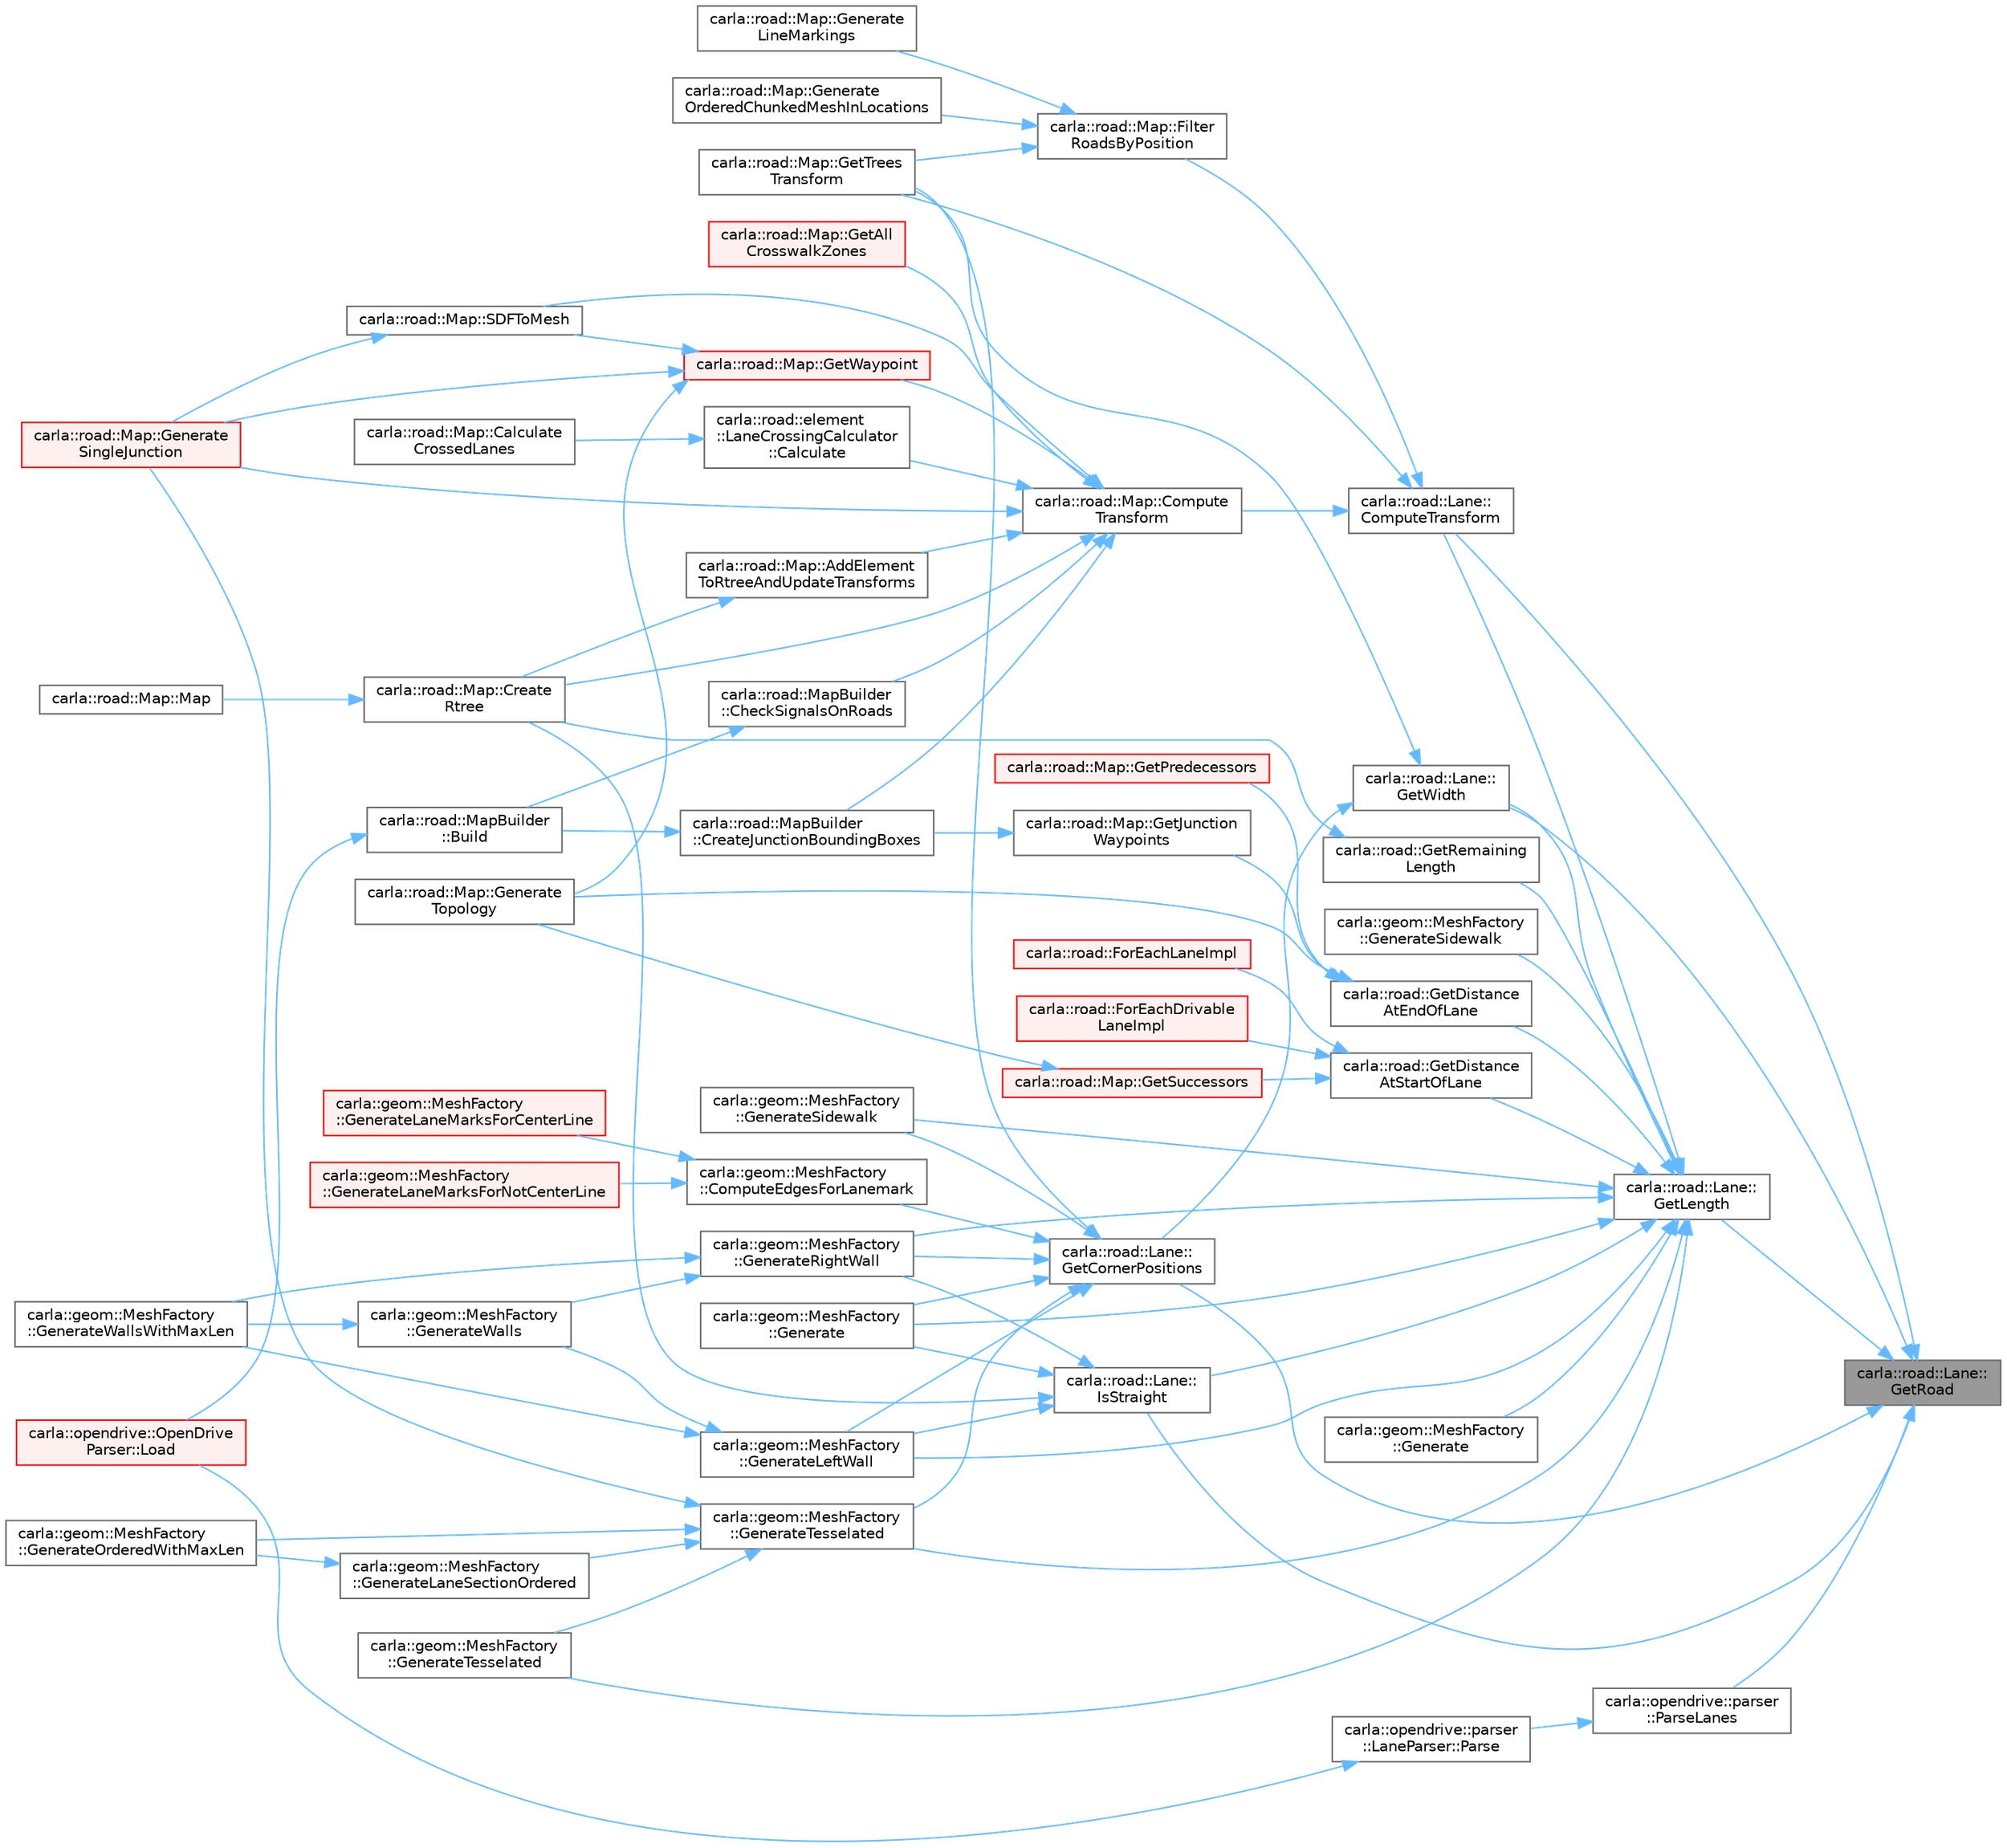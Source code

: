 digraph "carla::road::Lane::GetRoad"
{
 // INTERACTIVE_SVG=YES
 // LATEX_PDF_SIZE
  bgcolor="transparent";
  edge [fontname=Helvetica,fontsize=10,labelfontname=Helvetica,labelfontsize=10];
  node [fontname=Helvetica,fontsize=10,shape=box,height=0.2,width=0.4];
  rankdir="RL";
  Node1 [id="Node000001",label="carla::road::Lane::\lGetRoad",height=0.2,width=0.4,color="gray40", fillcolor="grey60", style="filled", fontcolor="black",tooltip=" "];
  Node1 -> Node2 [id="edge1_Node000001_Node000002",dir="back",color="steelblue1",style="solid",tooltip=" "];
  Node2 [id="Node000002",label="carla::road::Lane::\lComputeTransform",height=0.2,width=0.4,color="grey40", fillcolor="white", style="filled",URL="$df/d85/classcarla_1_1road_1_1Lane.html#a5b6a44fb0e0cd41e21557e93f913f45a",tooltip=" "];
  Node2 -> Node3 [id="edge2_Node000002_Node000003",dir="back",color="steelblue1",style="solid",tooltip=" "];
  Node3 [id="Node000003",label="carla::road::Map::Compute\lTransform",height=0.2,width=0.4,color="grey40", fillcolor="white", style="filled",URL="$d0/d34/classcarla_1_1road_1_1Map.html#ab92716131e75fa9760042389d14f56a2",tooltip=" "];
  Node3 -> Node4 [id="edge3_Node000003_Node000004",dir="back",color="steelblue1",style="solid",tooltip=" "];
  Node4 [id="Node000004",label="carla::road::Map::AddElement\lToRtreeAndUpdateTransforms",height=0.2,width=0.4,color="grey40", fillcolor="white", style="filled",URL="$d0/d34/classcarla_1_1road_1_1Map.html#a36af7faea3211dab99511c59e06c52c2",tooltip=" "];
  Node4 -> Node5 [id="edge4_Node000004_Node000005",dir="back",color="steelblue1",style="solid",tooltip=" "];
  Node5 [id="Node000005",label="carla::road::Map::Create\lRtree",height=0.2,width=0.4,color="grey40", fillcolor="white", style="filled",URL="$d0/d34/classcarla_1_1road_1_1Map.html#ad30ed42bc1a8089df7d63ec8cdfa3e72",tooltip=" "];
  Node5 -> Node6 [id="edge5_Node000005_Node000006",dir="back",color="steelblue1",style="solid",tooltip=" "];
  Node6 [id="Node000006",label="carla::road::Map::Map",height=0.2,width=0.4,color="grey40", fillcolor="white", style="filled",URL="$d0/d34/classcarla_1_1road_1_1Map.html#a8f7405072e937b732ea32c9b73bd116c",tooltip="========================================================================"];
  Node3 -> Node7 [id="edge6_Node000003_Node000007",dir="back",color="steelblue1",style="solid",tooltip=" "];
  Node7 [id="Node000007",label="carla::road::element\l::LaneCrossingCalculator\l::Calculate",height=0.2,width=0.4,color="grey40", fillcolor="white", style="filled",URL="$d2/d60/classcarla_1_1road_1_1element_1_1LaneCrossingCalculator.html#a589511f573df9e9c46c55a7a46c02cd6",tooltip=" "];
  Node7 -> Node8 [id="edge7_Node000007_Node000008",dir="back",color="steelblue1",style="solid",tooltip=" "];
  Node8 [id="Node000008",label="carla::road::Map::Calculate\lCrossedLanes",height=0.2,width=0.4,color="grey40", fillcolor="white", style="filled",URL="$d0/d34/classcarla_1_1road_1_1Map.html#a4d3427dc449d9555dc1a02865d110e76",tooltip=" "];
  Node3 -> Node9 [id="edge8_Node000003_Node000009",dir="back",color="steelblue1",style="solid",tooltip=" "];
  Node9 [id="Node000009",label="carla::road::MapBuilder\l::CheckSignalsOnRoads",height=0.2,width=0.4,color="grey40", fillcolor="white", style="filled",URL="$de/d16/classcarla_1_1road_1_1MapBuilder.html#af3773de062a9e9aec4310f024f19ba28",tooltip="Checks signals overlapping driving lanes and emits a warning"];
  Node9 -> Node10 [id="edge9_Node000009_Node000010",dir="back",color="steelblue1",style="solid",tooltip=" "];
  Node10 [id="Node000010",label="carla::road::MapBuilder\l::Build",height=0.2,width=0.4,color="grey40", fillcolor="white", style="filled",URL="$de/d16/classcarla_1_1road_1_1MapBuilder.html#a7b0bb12125e15fd246924aee12327e7e",tooltip=" "];
  Node10 -> Node11 [id="edge10_Node000010_Node000011",dir="back",color="steelblue1",style="solid",tooltip=" "];
  Node11 [id="Node000011",label="carla::opendrive::OpenDrive\lParser::Load",height=0.2,width=0.4,color="red", fillcolor="#FFF0F0", style="filled",URL="$de/d5a/classcarla_1_1opendrive_1_1OpenDriveParser.html#a599fd6174f30aaee59590c16503afd8a",tooltip=" "];
  Node3 -> Node29 [id="edge11_Node000003_Node000029",dir="back",color="steelblue1",style="solid",tooltip=" "];
  Node29 [id="Node000029",label="carla::road::MapBuilder\l::CreateJunctionBoundingBoxes",height=0.2,width=0.4,color="grey40", fillcolor="white", style="filled",URL="$de/d16/classcarla_1_1road_1_1MapBuilder.html#ab0d9fe008defb1501769cf62f8cadf14",tooltip="Create the bounding boxes of each junction"];
  Node29 -> Node10 [id="edge12_Node000029_Node000010",dir="back",color="steelblue1",style="solid",tooltip=" "];
  Node3 -> Node5 [id="edge13_Node000003_Node000005",dir="back",color="steelblue1",style="solid",tooltip=" "];
  Node3 -> Node30 [id="edge14_Node000003_Node000030",dir="back",color="steelblue1",style="solid",tooltip=" "];
  Node30 [id="Node000030",label="carla::road::Map::Generate\lSingleJunction",height=0.2,width=0.4,color="red", fillcolor="#FFF0F0", style="filled",URL="$d0/d34/classcarla_1_1road_1_1Map.html#accf4f345bb9db4bcd6cdd9e6fec322cc",tooltip=" "];
  Node3 -> Node33 [id="edge15_Node000003_Node000033",dir="back",color="steelblue1",style="solid",tooltip=" "];
  Node33 [id="Node000033",label="carla::road::Map::GetAll\lCrosswalkZones",height=0.2,width=0.4,color="red", fillcolor="#FFF0F0", style="filled",URL="$d0/d34/classcarla_1_1road_1_1Map.html#ad5c36d945ee852b47b55e7d3210a20d0",tooltip="Returns a list of locations defining 2d areas, when a location is repeated an area is finished"];
  Node3 -> Node35 [id="edge16_Node000003_Node000035",dir="back",color="steelblue1",style="solid",tooltip=" "];
  Node35 [id="Node000035",label="carla::road::Map::GetWaypoint",height=0.2,width=0.4,color="red", fillcolor="#FFF0F0", style="filled",URL="$d0/d34/classcarla_1_1road_1_1Map.html#a39f0ccacb98f62b339de96c69621543b",tooltip=" "];
  Node35 -> Node30 [id="edge17_Node000035_Node000030",dir="back",color="steelblue1",style="solid",tooltip=" "];
  Node35 -> Node36 [id="edge18_Node000035_Node000036",dir="back",color="steelblue1",style="solid",tooltip=" "];
  Node36 [id="Node000036",label="carla::road::Map::Generate\lTopology",height=0.2,width=0.4,color="grey40", fillcolor="white", style="filled",URL="$d0/d34/classcarla_1_1road_1_1Map.html#a047f3fd871248ef6cea3d7057e38830b",tooltip="Generate the minimum set of waypoints that define the topology of map."];
  Node35 -> Node38 [id="edge19_Node000035_Node000038",dir="back",color="steelblue1",style="solid",tooltip=" "];
  Node38 [id="Node000038",label="carla::road::Map::SDFToMesh",height=0.2,width=0.4,color="grey40", fillcolor="white", style="filled",URL="$d0/d34/classcarla_1_1road_1_1Map.html#a1653a470bdf6e93b0471773b2e079847",tooltip=" "];
  Node38 -> Node30 [id="edge20_Node000038_Node000030",dir="back",color="steelblue1",style="solid",tooltip=" "];
  Node3 -> Node38 [id="edge21_Node000003_Node000038",dir="back",color="steelblue1",style="solid",tooltip=" "];
  Node2 -> Node39 [id="edge22_Node000002_Node000039",dir="back",color="steelblue1",style="solid",tooltip=" "];
  Node39 [id="Node000039",label="carla::road::Map::Filter\lRoadsByPosition",height=0.2,width=0.4,color="grey40", fillcolor="white", style="filled",URL="$d0/d34/classcarla_1_1road_1_1Map.html#a3552f28db07d8de3e0a41d693412171e",tooltip=" "];
  Node39 -> Node40 [id="edge23_Node000039_Node000040",dir="back",color="steelblue1",style="solid",tooltip=" "];
  Node40 [id="Node000040",label="carla::road::Map::Generate\lLineMarkings",height=0.2,width=0.4,color="grey40", fillcolor="white", style="filled",URL="$d0/d34/classcarla_1_1road_1_1Map.html#ad84d5990ccd301600bdf6863ed04dcdd",tooltip="Buids a list of meshes related with LineMarkings"];
  Node39 -> Node32 [id="edge24_Node000039_Node000032",dir="back",color="steelblue1",style="solid",tooltip=" "];
  Node32 [id="Node000032",label="carla::road::Map::Generate\lOrderedChunkedMeshInLocations",height=0.2,width=0.4,color="grey40", fillcolor="white", style="filled",URL="$d0/d34/classcarla_1_1road_1_1Map.html#ac77235567699cc2853177c441390fd14",tooltip=" "];
  Node39 -> Node41 [id="edge25_Node000039_Node000041",dir="back",color="steelblue1",style="solid",tooltip=" "];
  Node41 [id="Node000041",label="carla::road::Map::GetTrees\lTransform",height=0.2,width=0.4,color="grey40", fillcolor="white", style="filled",URL="$d0/d34/classcarla_1_1road_1_1Map.html#a17e65cd8e5fb3d61bf5a732bf225710d",tooltip=" "];
  Node2 -> Node41 [id="edge26_Node000002_Node000041",dir="back",color="steelblue1",style="solid",tooltip=" "];
  Node1 -> Node42 [id="edge27_Node000001_Node000042",dir="back",color="steelblue1",style="solid",tooltip=" "];
  Node42 [id="Node000042",label="carla::road::Lane::\lGetCornerPositions",height=0.2,width=0.4,color="grey40", fillcolor="white", style="filled",URL="$df/d85/classcarla_1_1road_1_1Lane.html#ae0d376fa422b14e54af3a702e1b8385a",tooltip="Computes the location of the edges given a s"];
  Node42 -> Node43 [id="edge28_Node000042_Node000043",dir="back",color="steelblue1",style="solid",tooltip=" "];
  Node43 [id="Node000043",label="carla::geom::MeshFactory\l::ComputeEdgesForLanemark",height=0.2,width=0.4,color="grey40", fillcolor="white", style="filled",URL="$d6/d3d/classcarla_1_1geom_1_1MeshFactory.html#a512234aafe71530fd0cff32d9a27a4e4",tooltip=" "];
  Node43 -> Node44 [id="edge29_Node000043_Node000044",dir="back",color="steelblue1",style="solid",tooltip=" "];
  Node44 [id="Node000044",label="carla::geom::MeshFactory\l::GenerateLaneMarksForCenterLine",height=0.2,width=0.4,color="red", fillcolor="#FFF0F0", style="filled",URL="$d6/d3d/classcarla_1_1geom_1_1MeshFactory.html#a5744e75d34e0a3514892d4a9b7906652",tooltip=" "];
  Node43 -> Node46 [id="edge30_Node000043_Node000046",dir="back",color="steelblue1",style="solid",tooltip=" "];
  Node46 [id="Node000046",label="carla::geom::MeshFactory\l::GenerateLaneMarksForNotCenterLine",height=0.2,width=0.4,color="red", fillcolor="#FFF0F0", style="filled",URL="$d6/d3d/classcarla_1_1geom_1_1MeshFactory.html#aad2ea408b3032e959e384431becd860b",tooltip=" "];
  Node42 -> Node47 [id="edge31_Node000042_Node000047",dir="back",color="steelblue1",style="solid",tooltip=" "];
  Node47 [id="Node000047",label="carla::geom::MeshFactory\l::Generate",height=0.2,width=0.4,color="grey40", fillcolor="white", style="filled",URL="$d6/d3d/classcarla_1_1geom_1_1MeshFactory.html#a1e3c826505f82d1ddffd9f40c39cfa2a",tooltip="Generates a mesh that defines a lane from a given s start and end"];
  Node42 -> Node48 [id="edge32_Node000042_Node000048",dir="back",color="steelblue1",style="solid",tooltip=" "];
  Node48 [id="Node000048",label="carla::geom::MeshFactory\l::GenerateLeftWall",height=0.2,width=0.4,color="grey40", fillcolor="white", style="filled",URL="$d6/d3d/classcarla_1_1geom_1_1MeshFactory.html#a202f9750d3be15d0af4b42b3a90f3662",tooltip="Generates a wall-like mesh at the left side of the lane"];
  Node48 -> Node49 [id="edge33_Node000048_Node000049",dir="back",color="steelblue1",style="solid",tooltip=" "];
  Node49 [id="Node000049",label="carla::geom::MeshFactory\l::GenerateWalls",height=0.2,width=0.4,color="grey40", fillcolor="white", style="filled",URL="$d6/d3d/classcarla_1_1geom_1_1MeshFactory.html#aec242ce8214cea646ba254c0cfc0176a",tooltip="Genrates a mesh representing a wall on the road corners to avoid cars falling down"];
  Node49 -> Node50 [id="edge34_Node000049_Node000050",dir="back",color="steelblue1",style="solid",tooltip=" "];
  Node50 [id="Node000050",label="carla::geom::MeshFactory\l::GenerateWallsWithMaxLen",height=0.2,width=0.4,color="grey40", fillcolor="white", style="filled",URL="$d6/d3d/classcarla_1_1geom_1_1MeshFactory.html#a5588f2f98ea42ade1082db0ef1c8ce7b",tooltip="Generates a list of meshes that defines a lane_section safety wall with a maximum length"];
  Node48 -> Node50 [id="edge35_Node000048_Node000050",dir="back",color="steelblue1",style="solid",tooltip=" "];
  Node42 -> Node51 [id="edge36_Node000042_Node000051",dir="back",color="steelblue1",style="solid",tooltip=" "];
  Node51 [id="Node000051",label="carla::geom::MeshFactory\l::GenerateRightWall",height=0.2,width=0.4,color="grey40", fillcolor="white", style="filled",URL="$d6/d3d/classcarla_1_1geom_1_1MeshFactory.html#a11c673db2f69ad3c21ebba4d068b8c6c",tooltip="Generates a wall-like mesh at the right side of the lane"];
  Node51 -> Node49 [id="edge37_Node000051_Node000049",dir="back",color="steelblue1",style="solid",tooltip=" "];
  Node51 -> Node50 [id="edge38_Node000051_Node000050",dir="back",color="steelblue1",style="solid",tooltip=" "];
  Node42 -> Node52 [id="edge39_Node000042_Node000052",dir="back",color="steelblue1",style="solid",tooltip=" "];
  Node52 [id="Node000052",label="carla::geom::MeshFactory\l::GenerateSidewalk",height=0.2,width=0.4,color="grey40", fillcolor="white", style="filled",URL="$d6/d3d/classcarla_1_1geom_1_1MeshFactory.html#a307f715a3e409fd5db0ce50f45c40478",tooltip=" "];
  Node42 -> Node53 [id="edge40_Node000042_Node000053",dir="back",color="steelblue1",style="solid",tooltip=" "];
  Node53 [id="Node000053",label="carla::geom::MeshFactory\l::GenerateTesselated",height=0.2,width=0.4,color="grey40", fillcolor="white", style="filled",URL="$d6/d3d/classcarla_1_1geom_1_1MeshFactory.html#ae26205cfd730254bb1a35302386b497f",tooltip="Generates a mesh that defines a lane from a given s start and end with bigger tesselation"];
  Node53 -> Node54 [id="edge41_Node000053_Node000054",dir="back",color="steelblue1",style="solid",tooltip=" "];
  Node54 [id="Node000054",label="carla::geom::MeshFactory\l::GenerateLaneSectionOrdered",height=0.2,width=0.4,color="grey40", fillcolor="white", style="filled",URL="$d6/d3d/classcarla_1_1geom_1_1MeshFactory.html#ab98f3e86a2e1abf508c132708c48e414",tooltip="Generates a mesh that defines a lane section"];
  Node54 -> Node55 [id="edge42_Node000054_Node000055",dir="back",color="steelblue1",style="solid",tooltip=" "];
  Node55 [id="Node000055",label="carla::geom::MeshFactory\l::GenerateOrderedWithMaxLen",height=0.2,width=0.4,color="grey40", fillcolor="white", style="filled",URL="$d6/d3d/classcarla_1_1geom_1_1MeshFactory.html#acce620f6e7432999236d4dd2c7900e24",tooltip="Generates a list of meshes that defines a lane_section with a maximum length"];
  Node53 -> Node55 [id="edge43_Node000053_Node000055",dir="back",color="steelblue1",style="solid",tooltip=" "];
  Node53 -> Node30 [id="edge44_Node000053_Node000030",dir="back",color="steelblue1",style="solid",tooltip=" "];
  Node53 -> Node56 [id="edge45_Node000053_Node000056",dir="back",color="steelblue1",style="solid",tooltip=" "];
  Node56 [id="Node000056",label="carla::geom::MeshFactory\l::GenerateTesselated",height=0.2,width=0.4,color="grey40", fillcolor="white", style="filled",URL="$d6/d3d/classcarla_1_1geom_1_1MeshFactory.html#a27fb4c904ccf5679a3888a511609495b",tooltip="Generates a mesh that defines the whole lane with bigger tesselation"];
  Node42 -> Node41 [id="edge46_Node000042_Node000041",dir="back",color="steelblue1",style="solid",tooltip=" "];
  Node1 -> Node57 [id="edge47_Node000001_Node000057",dir="back",color="steelblue1",style="solid",tooltip=" "];
  Node57 [id="Node000057",label="carla::road::Lane::\lGetLength",height=0.2,width=0.4,color="grey40", fillcolor="white", style="filled",URL="$df/d85/classcarla_1_1road_1_1Lane.html#af158921fdf12a061967943ee2d645481",tooltip=" "];
  Node57 -> Node2 [id="edge48_Node000057_Node000002",dir="back",color="steelblue1",style="solid",tooltip=" "];
  Node57 -> Node58 [id="edge49_Node000057_Node000058",dir="back",color="steelblue1",style="solid",tooltip=" "];
  Node58 [id="Node000058",label="carla::geom::MeshFactory\l::Generate",height=0.2,width=0.4,color="grey40", fillcolor="white", style="filled",URL="$d6/d3d/classcarla_1_1geom_1_1MeshFactory.html#a74986f0ff4c63da7c50b479dd2d0fc0e",tooltip="Generates a mesh that defines the whole lane"];
  Node57 -> Node47 [id="edge50_Node000057_Node000047",dir="back",color="steelblue1",style="solid",tooltip=" "];
  Node57 -> Node48 [id="edge51_Node000057_Node000048",dir="back",color="steelblue1",style="solid",tooltip=" "];
  Node57 -> Node51 [id="edge52_Node000057_Node000051",dir="back",color="steelblue1",style="solid",tooltip=" "];
  Node57 -> Node59 [id="edge53_Node000057_Node000059",dir="back",color="steelblue1",style="solid",tooltip=" "];
  Node59 [id="Node000059",label="carla::geom::MeshFactory\l::GenerateSidewalk",height=0.2,width=0.4,color="grey40", fillcolor="white", style="filled",URL="$d6/d3d/classcarla_1_1geom_1_1MeshFactory.html#aeb21fa89729bf57c753aed28921374b0",tooltip=" "];
  Node57 -> Node52 [id="edge54_Node000057_Node000052",dir="back",color="steelblue1",style="solid",tooltip=" "];
  Node57 -> Node56 [id="edge55_Node000057_Node000056",dir="back",color="steelblue1",style="solid",tooltip=" "];
  Node57 -> Node53 [id="edge56_Node000057_Node000053",dir="back",color="steelblue1",style="solid",tooltip=" "];
  Node57 -> Node60 [id="edge57_Node000057_Node000060",dir="back",color="steelblue1",style="solid",tooltip=" "];
  Node60 [id="Node000060",label="carla::road::GetDistance\lAtEndOfLane",height=0.2,width=0.4,color="grey40", fillcolor="white", style="filled",URL="$de/d26/namespacecarla_1_1road.html#ae217d9eee20fc17168e48da2792d66c2",tooltip=" "];
  Node60 -> Node36 [id="edge58_Node000060_Node000036",dir="back",color="steelblue1",style="solid",tooltip=" "];
  Node60 -> Node61 [id="edge59_Node000060_Node000061",dir="back",color="steelblue1",style="solid",tooltip=" "];
  Node61 [id="Node000061",label="carla::road::Map::GetJunction\lWaypoints",height=0.2,width=0.4,color="grey40", fillcolor="white", style="filled",URL="$d0/d34/classcarla_1_1road_1_1Map.html#adf1b3cb75595be020adbdbd325298638",tooltip="Generate waypoints of the junction"];
  Node61 -> Node29 [id="edge60_Node000061_Node000029",dir="back",color="steelblue1",style="solid",tooltip=" "];
  Node60 -> Node62 [id="edge61_Node000060_Node000062",dir="back",color="steelblue1",style="solid",tooltip=" "];
  Node62 [id="Node000062",label="carla::road::Map::GetPredecessors",height=0.2,width=0.4,color="red", fillcolor="#FFF0F0", style="filled",URL="$d0/d34/classcarla_1_1road_1_1Map.html#ad0f471608dfa32a20135abb08bb53f4e",tooltip=" "];
  Node57 -> Node64 [id="edge62_Node000057_Node000064",dir="back",color="steelblue1",style="solid",tooltip=" "];
  Node64 [id="Node000064",label="carla::road::GetDistance\lAtStartOfLane",height=0.2,width=0.4,color="grey40", fillcolor="white", style="filled",URL="$de/d26/namespacecarla_1_1road.html#aa758d1155efabd76bd25f2178c6e25e1",tooltip=" "];
  Node64 -> Node65 [id="edge63_Node000064_Node000065",dir="back",color="steelblue1",style="solid",tooltip=" "];
  Node65 [id="Node000065",label="carla::road::ForEachDrivable\lLaneImpl",height=0.2,width=0.4,color="red", fillcolor="#FFF0F0", style="filled",URL="$de/d26/namespacecarla_1_1road.html#a869b49ad56392d9364ea1cd1ca78b3d6",tooltip="Return a waypoint for each drivable lane on lane_section."];
  Node64 -> Node69 [id="edge64_Node000064_Node000069",dir="back",color="steelblue1",style="solid",tooltip=" "];
  Node69 [id="Node000069",label="carla::road::ForEachLaneImpl",height=0.2,width=0.4,color="red", fillcolor="#FFF0F0", style="filled",URL="$de/d26/namespacecarla_1_1road.html#aa3fd3e4fda3e33ba219f7a43869a1eb4",tooltip=" "];
  Node64 -> Node71 [id="edge65_Node000064_Node000071",dir="back",color="steelblue1",style="solid",tooltip=" "];
  Node71 [id="Node000071",label="carla::road::Map::GetSuccessors",height=0.2,width=0.4,color="red", fillcolor="#FFF0F0", style="filled",URL="$d0/d34/classcarla_1_1road_1_1Map.html#ad207ea3fcc57867c290d05d8e6578cf5",tooltip="========================================================================"];
  Node71 -> Node36 [id="edge66_Node000071_Node000036",dir="back",color="steelblue1",style="solid",tooltip=" "];
  Node57 -> Node75 [id="edge67_Node000057_Node000075",dir="back",color="steelblue1",style="solid",tooltip=" "];
  Node75 [id="Node000075",label="carla::road::GetRemaining\lLength",height=0.2,width=0.4,color="grey40", fillcolor="white", style="filled",URL="$de/d26/namespacecarla_1_1road.html#a071a794ce07f7769fce67c03a18c02e6",tooltip=" "];
  Node75 -> Node5 [id="edge68_Node000075_Node000005",dir="back",color="steelblue1",style="solid",tooltip=" "];
  Node57 -> Node76 [id="edge69_Node000057_Node000076",dir="back",color="steelblue1",style="solid",tooltip=" "];
  Node76 [id="Node000076",label="carla::road::Lane::\lGetWidth",height=0.2,width=0.4,color="grey40", fillcolor="white", style="filled",URL="$df/d85/classcarla_1_1road_1_1Lane.html#a34da073c1da719b3455c4dd8f7b441c9",tooltip="Returns the total lane width given a s"];
  Node76 -> Node42 [id="edge70_Node000076_Node000042",dir="back",color="steelblue1",style="solid",tooltip=" "];
  Node76 -> Node41 [id="edge71_Node000076_Node000041",dir="back",color="steelblue1",style="solid",tooltip=" "];
  Node57 -> Node77 [id="edge72_Node000057_Node000077",dir="back",color="steelblue1",style="solid",tooltip=" "];
  Node77 [id="Node000077",label="carla::road::Lane::\lIsStraight",height=0.2,width=0.4,color="grey40", fillcolor="white", style="filled",URL="$df/d85/classcarla_1_1road_1_1Lane.html#a046ae843bd1a4d5da97903da529fe09d",tooltip="Checks whether the geometry is straight or not"];
  Node77 -> Node5 [id="edge73_Node000077_Node000005",dir="back",color="steelblue1",style="solid",tooltip=" "];
  Node77 -> Node47 [id="edge74_Node000077_Node000047",dir="back",color="steelblue1",style="solid",tooltip=" "];
  Node77 -> Node48 [id="edge75_Node000077_Node000048",dir="back",color="steelblue1",style="solid",tooltip=" "];
  Node77 -> Node51 [id="edge76_Node000077_Node000051",dir="back",color="steelblue1",style="solid",tooltip=" "];
  Node1 -> Node76 [id="edge77_Node000001_Node000076",dir="back",color="steelblue1",style="solid",tooltip=" "];
  Node1 -> Node77 [id="edge78_Node000001_Node000077",dir="back",color="steelblue1",style="solid",tooltip=" "];
  Node1 -> Node78 [id="edge79_Node000001_Node000078",dir="back",color="steelblue1",style="solid",tooltip=" "];
  Node78 [id="Node000078",label="carla::opendrive::parser\l::ParseLanes",height=0.2,width=0.4,color="grey40", fillcolor="white", style="filled",URL="$db/dd5/namespacecarla_1_1opendrive_1_1parser.html#ac2f5766b57ed54b7e6b78b13aeeab215",tooltip=" "];
  Node78 -> Node79 [id="edge80_Node000078_Node000079",dir="back",color="steelblue1",style="solid",tooltip=" "];
  Node79 [id="Node000079",label="carla::opendrive::parser\l::LaneParser::Parse",height=0.2,width=0.4,color="grey40", fillcolor="white", style="filled",URL="$df/d2f/classcarla_1_1opendrive_1_1parser_1_1LaneParser.html#a941e9b363786a64eb59479b046a9e501",tooltip=" "];
  Node79 -> Node11 [id="edge81_Node000079_Node000011",dir="back",color="steelblue1",style="solid",tooltip=" "];
}
